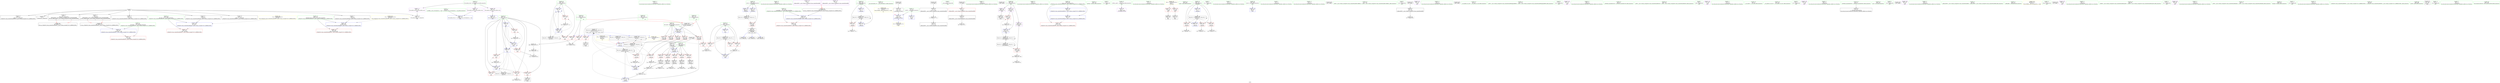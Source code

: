 digraph "SVFG" {
	label="SVFG";

	Node0x563b597e3360 [shape=record,color=grey,label="{NodeID: 0\nNullPtr}"];
	Node0x563b597e3360 -> Node0x563b598032c0[style=solid];
	Node0x563b597e3360 -> Node0x563b598033c0[style=solid];
	Node0x563b597e3360 -> Node0x563b59803490[style=solid];
	Node0x563b597e3360 -> Node0x563b59803560[style=solid];
	Node0x563b597e3360 -> Node0x563b59803630[style=solid];
	Node0x563b597e3360 -> Node0x563b59803700[style=solid];
	Node0x563b597e3360 -> Node0x563b598037d0[style=solid];
	Node0x563b597e3360 -> Node0x563b598038a0[style=solid];
	Node0x563b597e3360 -> Node0x563b59808be0[style=solid];
	Node0x563b5980fe20 [shape=record,color=grey,label="{NodeID: 263\n280 = cmp(278, 279, )\n}"];
	Node0x563b59809c50 [shape=record,color=blue,label="{NodeID: 180\n252\<--73\nt\<--\nmain\n}"];
	Node0x563b59809c50 -> Node0x563b5981b7c0[style=dashed];
	Node0x563b598015f0 [shape=record,color=black,label="{NodeID: 97\n311\<--310\nidxprom\<--\nmain\n}"];
	Node0x563b597feff0 [shape=record,color=green,label="{NodeID: 14\n32\<--1\n\<--dummyObj\nCan only get source location for instruction, argument, global var or function.}"];
	Node0x563b59833d40 [shape=record,color=black,label="{NodeID: 360\n275 = PHI(158, )\n}"];
	Node0x563b59819e90 [shape=record,color=black,label="{NodeID: 277\nMR_24V_9 = PHI(MR_24V_7, MR_24V_3, )\npts\{251 255 261 \}\n|{<s0>16|<s1>18|<s2>18|<s3>18|<s4>20|<s5>20}}"];
	Node0x563b59819e90:s0 -> Node0x563b59825de0[style=dashed,color=blue];
	Node0x563b59819e90:s1 -> Node0x563b59807e50[style=dashed,color=blue];
	Node0x563b59819e90:s2 -> Node0x563b59807f20[style=dashed,color=blue];
	Node0x563b59819e90:s3 -> Node0x563b5981bcc0[style=dashed,color=blue];
	Node0x563b59819e90:s4 -> Node0x563b59808670[style=dashed,color=blue];
	Node0x563b59819e90:s5 -> Node0x563b59820250[style=dashed,color=blue];
	Node0x563b59801160 [shape=record,color=purple,label="{NodeID: 111\n387\<--31\nllvm.global_ctors_2\<--llvm.global_ctors\nGlob }"];
	Node0x563b59801160 -> Node0x563b59808be0[style=solid];
	Node0x563b597ffa00 [shape=record,color=green,label="{NodeID: 28\n299\<--1\n\<--dummyObj\nCan only get source location for instruction, argument, global var or function.}"];
	Node0x563b59806ee0 [shape=record,color=red,label="{NodeID: 125\n212\<--162\n\<--first.addr\n_Z4ReadRi\n}"];
	Node0x563b59806ee0 -> Node0x563b59807970[style=solid];
	Node0x563b598007d0 [shape=record,color=green,label="{NodeID: 42\n103\<--104\n__rhs.addr\<--__rhs.addr_field_insensitive\n_ZStplIcSt11char_traitsIcESaIcEENSt7__cxx1112basic_stringIT_T0_T1_EERKS8_PKS5_\n}"];
	Node0x563b598007d0 -> Node0x563b59806a00[style=solid];
	Node0x563b598007d0 -> Node0x563b59808db0[style=solid];
	Node0x563b59822940 [shape=record,color=yellow,style=double,label="{NodeID: 305\n10V_1 = ENCHI(MR_10V_0)\npts\{110 \}\nFun[_ZStplIcSt11char_traitsIcESaIcEENSt7__cxx1112basic_stringIT_T0_T1_EERKS8_PKS5_]}"];
	Node0x563b59822940 -> Node0x563b598090f0[style=dashed];
	Node0x563b59807a40 [shape=record,color=red,label="{NodeID: 139\n235\<--234\n\<--\n_Z4ReadRi\n}"];
	Node0x563b59807a40 -> Node0x563b5980f6a0[style=solid];
	Node0x563b59802470 [shape=record,color=green,label="{NodeID: 56\n168\<--169\nn\<--n_field_insensitive\n_Z4ReadRi\n}"];
	Node0x563b59802470 -> Node0x563b598078a0[style=solid];
	Node0x563b59802470 -> Node0x563b59809430[style=solid];
	Node0x563b59802470 -> Node0x563b59809770[style=solid];
	Node0x563b598085a0 [shape=record,color=red,label="{NodeID: 153\n317\<--258\n\<--j\nmain\n}"];
	Node0x563b598085a0 -> Node0x563b5980ef20[style=solid];
	Node0x563b598030c0 [shape=record,color=green,label="{NodeID: 70\n374\<--375\n__gxx_personality_v0\<--__gxx_personality_v0_field_insensitive\n}"];
	Node0x563b5980eaa0 [shape=record,color=grey,label="{NodeID: 250\n300 = Binary(298, 73, )\n}"];
	Node0x563b5980eaa0 -> Node0x563b5980fb20[style=solid];
	Node0x563b598091c0 [shape=record,color=blue,label="{NodeID: 167\n12\<--151\n_ZL2PI\<--conv\n__cxx_global_var_init.2\n|{<s0>24}}"];
	Node0x563b598091c0:s0 -> Node0x563b59826200[style=dashed,color=blue];
	Node0x563b59803ce0 [shape=record,color=black,label="{NodeID: 84\n74\<--72\nconv3\<--sub\n_Z6pluralNSt7__cxx1112basic_stringIcSt11char_traitsIcESaIcEEE\n}"];
	Node0x563b597f1c40 [shape=record,color=green,label="{NodeID: 1\n7\<--1\n__dso_handle\<--dummyObj\nGlob }"];
	Node0x563b5980ffa0 [shape=record,color=grey,label="{NodeID: 264\n80 = cmp(79, 81, )\n}"];
	Node0x563b59809d20 [shape=record,color=blue,label="{NodeID: 181\n256\<--68\ni\<--\nmain\n}"];
	Node0x563b59809d20 -> Node0x563b59807ff0[style=dashed];
	Node0x563b59809d20 -> Node0x563b598080c0[style=dashed];
	Node0x563b59809d20 -> Node0x563b5980a060[style=dashed];
	Node0x563b59809d20 -> Node0x563b5980a130[style=dashed];
	Node0x563b598016c0 [shape=record,color=black,label="{NodeID: 98\n333\<--332\nidxprom19\<--\nmain\n}"];
	Node0x563b597ff080 [shape=record,color=green,label="{NodeID: 15\n68\<--1\n\<--dummyObj\nCan only get source location for instruction, argument, global var or function.}"];
	Node0x563b59833e10 [shape=record,color=black,label="{NodeID: 361\n284 = PHI()\n}"];
	Node0x563b59801260 [shape=record,color=purple,label="{NodeID: 112\n288\<--262\narraydecay\<--C\nmain\n}"];
	Node0x563b59801260 -> Node0x563b59801520[style=solid];
	Node0x563b597ffb00 [shape=record,color=green,label="{NodeID: 29\n330\<--1\n\<--dummyObj\nCan only get source location for instruction, argument, global var or function.}"];
	Node0x563b59806fb0 [shape=record,color=red,label="{NodeID: 126\n220\<--162\n\<--first.addr\n_Z4ReadRi\n}"];
	Node0x563b59806fb0 -> Node0x563b59809840[style=solid];
	Node0x563b598008a0 [shape=record,color=green,label="{NodeID: 43\n105\<--106\nnrvo\<--nrvo_field_insensitive\n_ZStplIcSt11char_traitsIcESaIcEENSt7__cxx1112basic_stringIT_T0_T1_EERKS8_PKS5_\n}"];
	Node0x563b598008a0 -> Node0x563b59806ad0[style=solid];
	Node0x563b598008a0 -> Node0x563b59808e80[style=solid];
	Node0x563b598008a0 -> Node0x563b59808f50[style=solid];
	Node0x563b59822a20 [shape=record,color=yellow,style=double,label="{NodeID: 306\n12V_1 = ENCHI(MR_12V_0)\npts\{14 \}\nFun[_GLOBAL__sub_I_sourspinach_1_1.cpp]|{<s0>24}}"];
	Node0x563b59822a20:s0 -> Node0x563b598091c0[style=dashed,color=red];
	Node0x563b59807b10 [shape=record,color=red,label="{NodeID: 140\n279\<--250\n\<--T\nmain\n}"];
	Node0x563b59807b10 -> Node0x563b5980fe20[style=solid];
	Node0x563b59802540 [shape=record,color=green,label="{NodeID: 57\n178\<--179\ngetchar\<--getchar_field_insensitive\n}"];
	Node0x563b59808670 [shape=record,color=red,label="{NodeID: 154\n310\<--260\n\<--v\nmain\n}"];
	Node0x563b59808670 -> Node0x563b598015f0[style=solid];
	Node0x563b598031c0 [shape=record,color=green,label="{NodeID: 71\n33\<--380\n_GLOBAL__sub_I_sourspinach_1_1.cpp\<--_GLOBAL__sub_I_sourspinach_1_1.cpp_field_insensitive\n}"];
	Node0x563b598031c0 -> Node0x563b59808ae0[style=solid];
	Node0x563b5980ec20 [shape=record,color=grey,label="{NodeID: 251\n298 = Binary(299, 297, )\n}"];
	Node0x563b5980ec20 -> Node0x563b5980eaa0[style=solid];
	Node0x563b59809290 [shape=record,color=blue,label="{NodeID: 168\n162\<--159\nfirst.addr\<--first\n_Z4ReadRi\n}"];
	Node0x563b59809290 -> Node0x563b59806e10[style=dashed];
	Node0x563b59809290 -> Node0x563b59806ee0[style=dashed];
	Node0x563b59809290 -> Node0x563b59806fb0[style=dashed];
	Node0x563b59809290 -> Node0x563b59807080[style=dashed];
	Node0x563b59809290 -> Node0x563b59807150[style=dashed];
	Node0x563b59803db0 [shape=record,color=black,label="{NodeID: 85\n79\<--78\nconv5\<--\n_Z6pluralNSt7__cxx1112basic_stringIcSt11char_traitsIcESaIcEEE\n}"];
	Node0x563b59803db0 -> Node0x563b5980ffa0[style=solid];
	Node0x563b597f13a0 [shape=record,color=green,label="{NodeID: 2\n8\<--1\n.str\<--dummyObj\nGlob }"];
	Node0x563b598056d0 [shape=record,color=grey,label="{NodeID: 265\n307 = cmp(305, 306, )\n}"];
	Node0x563b59809df0 [shape=record,color=blue,label="{NodeID: 182\n258\<--68\nj\<--\nmain\n}"];
	Node0x563b59809df0 -> Node0x563b598084d0[style=dashed];
	Node0x563b59809df0 -> Node0x563b598085a0[style=dashed];
	Node0x563b59809df0 -> Node0x563b59809df0[style=dashed];
	Node0x563b59809df0 -> Node0x563b59809f90[style=dashed];
	Node0x563b59809df0 -> Node0x563b5981c6c0[style=dashed];
	Node0x563b59801790 [shape=record,color=purple,label="{NodeID: 99\n42\<--4\n\<--_ZStL8__ioinit\n__cxx_global_var_init\n}"];
	Node0x563b597ff110 [shape=record,color=green,label="{NodeID: 16\n73\<--1\n\<--dummyObj\nCan only get source location for instruction, argument, global var or function.}"];
	Node0x563b59833ee0 [shape=record,color=black,label="{NodeID: 362\n287 = PHI(158, )\n}"];
	Node0x563b59801330 [shape=record,color=purple,label="{NodeID: 113\n312\<--262\narrayidx\<--C\nmain\n}"];
	Node0x563b59801330 -> Node0x563b59808740[style=solid];
	Node0x563b59801330 -> Node0x563b59809ec0[style=solid];
	Node0x563b597ffc00 [shape=record,color=green,label="{NodeID: 30\n4\<--6\n_ZStL8__ioinit\<--_ZStL8__ioinit_field_insensitive\nGlob }"];
	Node0x563b597ffc00 -> Node0x563b59801790[style=solid];
	Node0x563b59807080 [shape=record,color=red,label="{NodeID: 127\n234\<--162\n\<--first.addr\n_Z4ReadRi\n}"];
	Node0x563b59807080 -> Node0x563b59807a40[style=solid];
	Node0x563b59800970 [shape=record,color=green,label="{NodeID: 44\n107\<--108\nexn.slot\<--exn.slot_field_insensitive\n_ZStplIcSt11char_traitsIcESaIcEENSt7__cxx1112basic_stringIT_T0_T1_EERKS8_PKS5_\n}"];
	Node0x563b59800970 -> Node0x563b59806ba0[style=solid];
	Node0x563b59800970 -> Node0x563b59809020[style=solid];
	Node0x563b59822b30 [shape=record,color=yellow,style=double,label="{NodeID: 307\n26V_1 = ENCHI(MR_26V_0)\npts\{1 \}\nFun[main]}"];
	Node0x563b59822b30 -> Node0x563b598066c0[style=dashed];
	Node0x563b59822b30 -> Node0x563b59806790[style=dashed];
	Node0x563b59807be0 [shape=record,color=red,label="{NodeID: 141\n278\<--252\n\<--t\nmain\n}"];
	Node0x563b59807be0 -> Node0x563b5980fe20[style=solid];
	Node0x563b59802640 [shape=record,color=green,label="{NodeID: 58\n245\<--246\nmain\<--main_field_insensitive\n}"];
	Node0x563b59808740 [shape=record,color=red,label="{NodeID: 155\n313\<--312\n\<--arrayidx\nmain\n}"];
	Node0x563b59808740 -> Node0x563b5980eda0[style=solid];
	Node0x563b598032c0 [shape=record,color=black,label="{NodeID: 72\n2\<--3\ndummyVal\<--dummyVal\n}"];
	Node0x563b5980eda0 [shape=record,color=grey,label="{NodeID: 252\n314 = Binary(313, 73, )\n}"];
	Node0x563b5980eda0 -> Node0x563b59809ec0[style=solid];
	Node0x563b59809360 [shape=record,color=blue,label="{NodeID: 169\n166\<--172\nr\<--\n_Z4ReadRi\n}"];
	Node0x563b59809360 -> Node0x563b5981dac0[style=dashed];
	Node0x563b59803e80 [shape=record,color=black,label="{NodeID: 86\n151\<--147\nconv\<--call\n__cxx_global_var_init.2\n}"];
	Node0x563b59803e80 -> Node0x563b598091c0[style=solid];
	Node0x563b597f18e0 [shape=record,color=green,label="{NodeID: 3\n10\<--1\n.str.1\<--dummyObj\nGlob }"];
	Node0x563b59825de0 [shape=record,color=yellow,style=double,label="{NodeID: 349\n30V_2 = CSCHI(MR_30V_1)\npts\{251 \}\nCS[]}"];
	Node0x563b59825de0 -> Node0x563b59807b10[style=dashed];
	Node0x563b59805850 [shape=record,color=grey,label="{NodeID: 266\n184 = cmp(183, 68, )\n}"];
	Node0x563b59809ec0 [shape=record,color=blue,label="{NodeID: 183\n312\<--314\narrayidx\<--inc\nmain\n}"];
	Node0x563b59809ec0 -> Node0x563b59820750[style=dashed];
	Node0x563b59801860 [shape=record,color=purple,label="{NodeID: 100\n83\<--8\n\<--.str\n_Z6pluralNSt7__cxx1112basic_stringIcSt11char_traitsIcESaIcEEE\n|{<s0>6}}"];
	Node0x563b59801860:s0 -> Node0x563b59834890[style=solid,color=red];
	Node0x563b597ff1a0 [shape=record,color=green,label="{NodeID: 17\n81\<--1\n\<--dummyObj\nCan only get source location for instruction, argument, global var or function.}"];
	Node0x563b59833fb0 [shape=record,color=black,label="{NodeID: 363\n309 = PHI(158, )\n}"];
	Node0x563b59801400 [shape=record,color=purple,label="{NodeID: 114\n334\<--262\narrayidx20\<--C\nmain\n}"];
	Node0x563b59801400 -> Node0x563b59808810[style=solid];
	Node0x563b597ffd00 [shape=record,color=green,label="{NodeID: 31\n12\<--14\n_ZL2PI\<--_ZL2PI_field_insensitive\nGlob }"];
	Node0x563b597ffd00 -> Node0x563b598088e0[style=solid];
	Node0x563b597ffd00 -> Node0x563b598091c0[style=solid];
	Node0x563b59807150 [shape=record,color=red,label="{NodeID: 128\n237\<--162\n\<--first.addr\n_Z4ReadRi\n}"];
	Node0x563b59807150 -> Node0x563b598099e0[style=solid];
	Node0x563b59800a40 [shape=record,color=green,label="{NodeID: 45\n109\<--110\nehselector.slot\<--ehselector.slot_field_insensitive\n_ZStplIcSt11char_traitsIcESaIcEENSt7__cxx1112basic_stringIT_T0_T1_EERKS8_PKS5_\n}"];
	Node0x563b59800a40 -> Node0x563b59806c70[style=solid];
	Node0x563b59800a40 -> Node0x563b598090f0[style=solid];
	Node0x563b59807cb0 [shape=record,color=red,label="{NodeID: 142\n282\<--252\n\<--t\nmain\n}"];
	Node0x563b59802740 [shape=record,color=green,label="{NodeID: 59\n248\<--249\nretval\<--retval_field_insensitive\nmain\n}"];
	Node0x563b59802740 -> Node0x563b59809b80[style=solid];
	Node0x563b59808810 [shape=record,color=red,label="{NodeID: 156\n335\<--334\n\<--arrayidx20\nmain\n}"];
	Node0x563b59808810 -> Node0x563b5980f220[style=solid];
	Node0x563b598033c0 [shape=record,color=black,label="{NodeID: 73\n61\<--3\nagg.result\<--dummyVal\n_Z6pluralNSt7__cxx1112basic_stringIcSt11char_traitsIcESaIcEEE\n0th arg _Z6pluralNSt7__cxx1112basic_stringIcSt11char_traitsIcESaIcEEE |{<s0>6|<s1>7}}"];
	Node0x563b598033c0:s0 -> Node0x563b59834290[style=solid,color=red];
	Node0x563b598033c0:s1 -> Node0x563b59834290[style=solid,color=red];
	Node0x563b5980ef20 [shape=record,color=grey,label="{NodeID: 253\n318 = Binary(317, 73, )\n}"];
	Node0x563b5980ef20 -> Node0x563b59809f90[style=solid];
	Node0x563b59809430 [shape=record,color=blue,label="{NodeID: 170\n168\<--172\nn\<--\n_Z4ReadRi\n}"];
	Node0x563b59809430 -> Node0x563b5981dfc0[style=dashed];
	Node0x563b59803f50 [shape=record,color=black,label="{NodeID: 87\n180\<--177\nconv\<--call\n_Z4ReadRi\n}"];
	Node0x563b59803f50 -> Node0x563b598095d0[style=solid];
	Node0x563b597f1700 [shape=record,color=green,label="{NodeID: 4\n13\<--1\n\<--dummyObj\nCan only get source location for instruction, argument, global var or function.}"];
	Node0x563b598059d0 [shape=record,color=grey,label="{NodeID: 267\n337 = cmp(336, 68, )\n}"];
	Node0x563b59809f90 [shape=record,color=blue,label="{NodeID: 184\n258\<--318\nj\<--inc12\nmain\n}"];
	Node0x563b59809f90 -> Node0x563b598084d0[style=dashed];
	Node0x563b59809f90 -> Node0x563b598085a0[style=dashed];
	Node0x563b59809f90 -> Node0x563b59809df0[style=dashed];
	Node0x563b59809f90 -> Node0x563b59809f90[style=dashed];
	Node0x563b59809f90 -> Node0x563b5981c6c0[style=dashed];
	Node0x563b59801930 [shape=record,color=purple,label="{NodeID: 101\n88\<--10\n\<--.str.1\n_Z6pluralNSt7__cxx1112basic_stringIcSt11char_traitsIcESaIcEEE\n|{<s0>7}}"];
	Node0x563b59801930:s0 -> Node0x563b59834890[style=solid,color=red];
	Node0x563b597ff230 [shape=record,color=green,label="{NodeID: 18\n114\<--1\n\<--dummyObj\nCan only get source location for instruction, argument, global var or function.}"];
	Node0x563b598340f0 [shape=record,color=black,label="{NodeID: 364\n341 = PHI()\n}"];
	Node0x563b598066c0 [shape=record,color=red,label="{NodeID: 115\n265\<--19\n\<--stdin\nmain\n}"];
	Node0x563b598066c0 -> Node0x563b59804500[style=solid];
	Node0x563b597ffe00 [shape=record,color=green,label="{NodeID: 32\n31\<--35\nllvm.global_ctors\<--llvm.global_ctors_field_insensitive\nGlob }"];
	Node0x563b597ffe00 -> Node0x563b59800f90[style=solid];
	Node0x563b597ffe00 -> Node0x563b59801060[style=solid];
	Node0x563b597ffe00 -> Node0x563b59801160[style=solid];
	Node0x563b59807220 [shape=record,color=red,label="{NodeID: 129\n182\<--164\n\<--c\n_Z4ReadRi\n}"];
	Node0x563b59807220 -> Node0x563b59804020[style=solid];
	Node0x563b59800b10 [shape=record,color=green,label="{NodeID: 46\n117\<--118\n_ZNSt7__cxx1112basic_stringIcSt11char_traitsIcESaIcEEC1ERKS4_\<--_ZNSt7__cxx1112basic_stringIcSt11char_traitsIcESaIcEEC1ERKS4__field_insensitive\n}"];
	Node0x563b59822d20 [shape=record,color=yellow,style=double,label="{NodeID: 309\n30V_1 = ENCHI(MR_30V_0)\npts\{251 \}\nFun[main]|{<s0>16}}"];
	Node0x563b59822d20:s0 -> Node0x563b59809500[style=dashed,color=red];
	Node0x563b59807d80 [shape=record,color=red,label="{NodeID: 143\n351\<--252\n\<--t\nmain\n}"];
	Node0x563b59807d80 -> Node0x563b5980f520[style=solid];
	Node0x563b59802810 [shape=record,color=green,label="{NodeID: 60\n250\<--251\nT\<--T_field_insensitive\nmain\n|{|<s1>16}}"];
	Node0x563b59802810 -> Node0x563b59807b10[style=solid];
	Node0x563b59802810:s1 -> Node0x563b598349e0[style=solid,color=red];
	Node0x563b598088e0 [shape=record,color=blue,label="{NodeID: 157\n12\<--13\n_ZL2PI\<--\nGlob }"];
	Node0x563b59803490 [shape=record,color=black,label="{NodeID: 74\n62\<--3\ns\<--dummyVal\n_Z6pluralNSt7__cxx1112basic_stringIcSt11char_traitsIcESaIcEEE\n1st arg _Z6pluralNSt7__cxx1112basic_stringIcSt11char_traitsIcESaIcEEE |{<s0>6|<s1>7}}"];
	Node0x563b59803490:s0 -> Node0x563b59834740[style=solid,color=red];
	Node0x563b59803490:s1 -> Node0x563b59834740[style=solid,color=red];
	Node0x563b5980f0a0 [shape=record,color=grey,label="{NodeID: 254\n323 = Binary(322, 73, )\n}"];
	Node0x563b5980f0a0 -> Node0x563b5980a060[style=solid];
	Node0x563b59809500 [shape=record,color=blue,label="{NodeID: 171\n174\<--68\n\<--\n_Z4ReadRi\n}"];
	Node0x563b59809500 -> Node0x563b59807970[style=dashed];
	Node0x563b59809500 -> Node0x563b59807a40[style=dashed];
	Node0x563b59809500 -> Node0x563b59809840[style=dashed];
	Node0x563b59809500 -> Node0x563b598099e0[style=dashed];
	Node0x563b59809500 -> Node0x563b59819e90[style=dashed];
	Node0x563b59809500 -> Node0x563b59821650[style=dashed];
	Node0x563b59804020 [shape=record,color=black,label="{NodeID: 88\n183\<--182\nconv1\<--\n_Z4ReadRi\n}"];
	Node0x563b59804020 -> Node0x563b59805850[style=solid];
	Node0x563b597f1790 [shape=record,color=green,label="{NodeID: 5\n15\<--1\n.str.3\<--dummyObj\nGlob }"];
	Node0x563b59805b50 [shape=record,color=grey,label="{NodeID: 268\n67 = cmp(66, 68, )\n}"];
	Node0x563b5980a060 [shape=record,color=blue,label="{NodeID: 185\n256\<--323\ni\<--inc14\nmain\n}"];
	Node0x563b5980a060 -> Node0x563b59807ff0[style=dashed];
	Node0x563b5980a060 -> Node0x563b598080c0[style=dashed];
	Node0x563b5980a060 -> Node0x563b5980a060[style=dashed];
	Node0x563b5980a060 -> Node0x563b5980a130[style=dashed];
	Node0x563b59801a00 [shape=record,color=purple,label="{NodeID: 102\n266\<--15\n\<--.str.3\nmain\n}"];
	Node0x563b597ff2c0 [shape=record,color=green,label="{NodeID: 19\n124\<--1\n\<--dummyObj\nCan only get source location for instruction, argument, global var or function.}"];
	Node0x563b598341c0 [shape=record,color=black,label="{NodeID: 365\n349 = PHI()\n}"];
	Node0x563b5981b7c0 [shape=record,color=black,label="{NodeID: 282\nMR_32V_3 = PHI(MR_32V_4, MR_32V_2, )\npts\{253 \}\n}"];
	Node0x563b5981b7c0 -> Node0x563b59807be0[style=dashed];
	Node0x563b5981b7c0 -> Node0x563b59807cb0[style=dashed];
	Node0x563b5981b7c0 -> Node0x563b59807d80[style=dashed];
	Node0x563b5981b7c0 -> Node0x563b5980a2d0[style=dashed];
	Node0x563b59806790 [shape=record,color=red,label="{NodeID: 116\n271\<--24\n\<--stdout\nmain\n}"];
	Node0x563b59806790 -> Node0x563b598045d0[style=solid];
	Node0x563b597fff00 [shape=record,color=green,label="{NodeID: 33\n36\<--37\n__cxx_global_var_init\<--__cxx_global_var_init_field_insensitive\n}"];
	Node0x563b59820250 [shape=record,color=black,label="{NodeID: 296\nMR_40V_4 = PHI(MR_40V_5, MR_40V_3, )\npts\{261 \}\n|{|<s2>20}}"];
	Node0x563b59820250 -> Node0x563b5981cbc0[style=dashed];
	Node0x563b59820250 -> Node0x563b59820250[style=dashed];
	Node0x563b59820250:s2 -> Node0x563b59809500[style=dashed,color=red];
	Node0x563b598072f0 [shape=record,color=red,label="{NodeID: 130\n191\<--164\n\<--c\n_Z4ReadRi\n}"];
	Node0x563b598072f0 -> Node0x563b598040f0[style=solid];
	Node0x563b59800c10 [shape=record,color=green,label="{NodeID: 47\n121\<--122\n_ZNSt7__cxx1112basic_stringIcSt11char_traitsIcESaIcEE6appendEPKc\<--_ZNSt7__cxx1112basic_stringIcSt11char_traitsIcESaIcEE6appendEPKc_field_insensitive\n}"];
	Node0x563b59807e50 [shape=record,color=red,label="{NodeID: 144\n297\<--254\n\<--N\nmain\n}"];
	Node0x563b59807e50 -> Node0x563b5980ec20[style=solid];
	Node0x563b598028e0 [shape=record,color=green,label="{NodeID: 61\n252\<--253\nt\<--t_field_insensitive\nmain\n}"];
	Node0x563b598028e0 -> Node0x563b59807be0[style=solid];
	Node0x563b598028e0 -> Node0x563b59807cb0[style=solid];
	Node0x563b598028e0 -> Node0x563b59807d80[style=solid];
	Node0x563b598028e0 -> Node0x563b59809c50[style=solid];
	Node0x563b598028e0 -> Node0x563b5980a2d0[style=solid];
	Node0x563b598089e0 [shape=record,color=blue,label="{NodeID: 158\n385\<--32\nllvm.global_ctors_0\<--\nGlob }"];
	Node0x563b59803560 [shape=record,color=black,label="{NodeID: 75\n127\<--3\n\<--dummyVal\n_ZStplIcSt11char_traitsIcESaIcEENSt7__cxx1112basic_stringIT_T0_T1_EERKS8_PKS5_\n}"];
	Node0x563b5980f220 [shape=record,color=grey,label="{NodeID: 255\n336 = Binary(335, 299, )\n}"];
	Node0x563b5980f220 -> Node0x563b598059d0[style=solid];
	Node0x563b598095d0 [shape=record,color=blue,label="{NodeID: 172\n164\<--180\nc\<--conv\n_Z4ReadRi\n}"];
	Node0x563b598095d0 -> Node0x563b59807220[style=dashed];
	Node0x563b598095d0 -> Node0x563b598072f0[style=dashed];
	Node0x563b598095d0 -> Node0x563b598073c0[style=dashed];
	Node0x563b598095d0 -> Node0x563b59807490[style=dashed];
	Node0x563b598095d0 -> Node0x563b59807560[style=dashed];
	Node0x563b598095d0 -> Node0x563b598095d0[style=dashed];
	Node0x563b598040f0 [shape=record,color=black,label="{NodeID: 89\n192\<--191\nconv2\<--\n_Z4ReadRi\n}"];
	Node0x563b598040f0 -> Node0x563b59806150[style=solid];
	Node0x563b597f1ac0 [shape=record,color=green,label="{NodeID: 6\n17\<--1\n.str.4\<--dummyObj\nGlob }"];
	Node0x563b59826200 [shape=record,color=yellow,style=double,label="{NodeID: 352\n12V_2 = CSCHI(MR_12V_1)\npts\{14 \}\nCS[]}"];
	Node0x563b59805cd0 [shape=record,color=grey,label="{NodeID: 269\n187 = cmp(186, 172, )\n}"];
	Node0x563b5980a130 [shape=record,color=blue,label="{NodeID: 186\n256\<--73\ni\<--\nmain\n}"];
	Node0x563b5980a130 -> Node0x563b59808190[style=dashed];
	Node0x563b5980a130 -> Node0x563b59808260[style=dashed];
	Node0x563b5980a130 -> Node0x563b59808330[style=dashed];
	Node0x563b5980a130 -> Node0x563b59808400[style=dashed];
	Node0x563b5980a130 -> Node0x563b5980a200[style=dashed];
	Node0x563b5980a130 -> Node0x563b5981c1c0[style=dashed];
	Node0x563b59801ad0 [shape=record,color=purple,label="{NodeID: 103\n267\<--17\n\<--.str.4\nmain\n}"];
	Node0x563b597ff350 [shape=record,color=green,label="{NodeID: 20\n148\<--1\n\<--dummyObj\nCan only get source location for instruction, argument, global var or function.}"];
	Node0x563b59834290 [shape=record,color=black,label="{NodeID: 366\n98 = PHI(61, 61, )\n0th arg _ZStplIcSt11char_traitsIcESaIcEENSt7__cxx1112basic_stringIT_T0_T1_EERKS8_PKS5_ }"];
	Node0x563b5981bcc0 [shape=record,color=black,label="{NodeID: 283\nMR_34V_2 = PHI(MR_34V_3, MR_34V_1, )\npts\{255 \}\n|{<s0>18}}"];
	Node0x563b5981bcc0:s0 -> Node0x563b59809500[style=dashed,color=red];
	Node0x563b59806860 [shape=record,color=red,label="{NodeID: 117\n78\<--75\n\<--call4\n_Z6pluralNSt7__cxx1112basic_stringIcSt11char_traitsIcESaIcEEE\n}"];
	Node0x563b59806860 -> Node0x563b59803db0[style=solid];
	Node0x563b59800000 [shape=record,color=green,label="{NodeID: 34\n40\<--41\n_ZNSt8ios_base4InitC1Ev\<--_ZNSt8ios_base4InitC1Ev_field_insensitive\n}"];
	Node0x563b59820750 [shape=record,color=black,label="{NodeID: 297\nMR_42V_4 = PHI(MR_42V_5, MR_42V_3, )\npts\{2630000 \}\n}"];
	Node0x563b59820750 -> Node0x563b59808740[style=dashed];
	Node0x563b59820750 -> Node0x563b59808810[style=dashed];
	Node0x563b59820750 -> Node0x563b59809ec0[style=dashed];
	Node0x563b59820750 -> Node0x563b5981d0c0[style=dashed];
	Node0x563b59820750 -> Node0x563b59820750[style=dashed];
	Node0x563b598073c0 [shape=record,color=red,label="{NodeID: 131\n202\<--164\n\<--c\n_Z4ReadRi\n}"];
	Node0x563b598073c0 -> Node0x563b598041c0[style=solid];
	Node0x563b59801d30 [shape=record,color=green,label="{NodeID: 48\n133\<--134\n_ZNSt7__cxx1112basic_stringIcSt11char_traitsIcESaIcEED1Ev\<--_ZNSt7__cxx1112basic_stringIcSt11char_traitsIcESaIcEED1Ev_field_insensitive\n}"];
	Node0x563b59807f20 [shape=record,color=red,label="{NodeID: 145\n306\<--254\n\<--N\nmain\n}"];
	Node0x563b59807f20 -> Node0x563b598056d0[style=solid];
	Node0x563b598029b0 [shape=record,color=green,label="{NodeID: 62\n254\<--255\nN\<--N_field_insensitive\nmain\n|{|<s2>18}}"];
	Node0x563b598029b0 -> Node0x563b59807e50[style=solid];
	Node0x563b598029b0 -> Node0x563b59807f20[style=solid];
	Node0x563b598029b0:s2 -> Node0x563b598349e0[style=solid,color=red];
	Node0x563b59808ae0 [shape=record,color=blue,label="{NodeID: 159\n386\<--33\nllvm.global_ctors_1\<--_GLOBAL__sub_I_sourspinach_1_1.cpp\nGlob }"];
	Node0x563b59803630 [shape=record,color=black,label="{NodeID: 76\n128\<--3\n\<--dummyVal\n_ZStplIcSt11char_traitsIcESaIcEENSt7__cxx1112basic_stringIT_T0_T1_EERKS8_PKS5_\n}"];
	Node0x563b59803630 -> Node0x563b59809020[style=solid];
	Node0x563b5980f3a0 [shape=record,color=grey,label="{NodeID: 256\n72 = Binary(71, 73, )\n}"];
	Node0x563b5980f3a0 -> Node0x563b59803ce0[style=solid];
	Node0x563b598096a0 [shape=record,color=blue,label="{NodeID: 173\n160\<--114\nretval\<--\n_Z4ReadRi\n}"];
	Node0x563b598096a0 -> Node0x563b59819990[style=dashed];
	Node0x563b598041c0 [shape=record,color=black,label="{NodeID: 90\n203\<--202\nconv7\<--\n_Z4ReadRi\n}"];
	Node0x563b598041c0 -> Node0x563b598062d0[style=solid];
	Node0x563b597f1b50 [shape=record,color=green,label="{NodeID: 7\n19\<--1\nstdin\<--dummyObj\nGlob }"];
	Node0x563b59832930 [shape=record,color=black,label="{NodeID: 353\n75 = PHI()\n}"];
	Node0x563b59832930 -> Node0x563b59806860[style=solid];
	Node0x563b59805e50 [shape=record,color=grey,label="{NodeID: 270\n329 = cmp(328, 330, )\n}"];
	Node0x563b5980a200 [shape=record,color=blue,label="{NodeID: 187\n256\<--345\ni\<--inc23\nmain\n}"];
	Node0x563b5980a200 -> Node0x563b59808190[style=dashed];
	Node0x563b5980a200 -> Node0x563b59808260[style=dashed];
	Node0x563b5980a200 -> Node0x563b59808330[style=dashed];
	Node0x563b5980a200 -> Node0x563b59808400[style=dashed];
	Node0x563b5980a200 -> Node0x563b5980a200[style=dashed];
	Node0x563b5980a200 -> Node0x563b5981c1c0[style=dashed];
	Node0x563b59801ba0 [shape=record,color=purple,label="{NodeID: 104\n272\<--20\n\<--.str.5\nmain\n}"];
	Node0x563b597ff3e0 [shape=record,color=green,label="{NodeID: 21\n172\<--1\n\<--dummyObj\nCan only get source location for instruction, argument, global var or function.}"];
	Node0x563b59834740 [shape=record,color=black,label="{NodeID: 367\n99 = PHI(62, 62, )\n1st arg _ZStplIcSt11char_traitsIcESaIcEENSt7__cxx1112basic_stringIT_T0_T1_EERKS8_PKS5_ }"];
	Node0x563b59834740 -> Node0x563b59808ce0[style=solid];
	Node0x563b5981c1c0 [shape=record,color=black,label="{NodeID: 284\nMR_36V_2 = PHI(MR_36V_7, MR_36V_1, )\npts\{257 \}\n}"];
	Node0x563b5981c1c0 -> Node0x563b59809d20[style=dashed];
	Node0x563b59806930 [shape=record,color=red,label="{NodeID: 118\n115\<--101\n\<--__lhs.addr\n_ZStplIcSt11char_traitsIcESaIcEENSt7__cxx1112basic_stringIT_T0_T1_EERKS8_PKS5_\n}"];
	Node0x563b59800100 [shape=record,color=green,label="{NodeID: 35\n46\<--47\n__cxa_atexit\<--__cxa_atexit_field_insensitive\n}"];
	Node0x563b59807490 [shape=record,color=red,label="{NodeID: 132\n207\<--164\n\<--c\n_Z4ReadRi\n}"];
	Node0x563b59807490 -> Node0x563b59804290[style=solid];
	Node0x563b59801e30 [shape=record,color=green,label="{NodeID: 49\n144\<--145\n__cxx_global_var_init.2\<--__cxx_global_var_init.2_field_insensitive\n}"];
	Node0x563b59807ff0 [shape=record,color=red,label="{NodeID: 146\n296\<--256\n\<--i\nmain\n}"];
	Node0x563b59807ff0 -> Node0x563b5980fb20[style=solid];
	Node0x563b59802a80 [shape=record,color=green,label="{NodeID: 63\n256\<--257\ni\<--i_field_insensitive\nmain\n}"];
	Node0x563b59802a80 -> Node0x563b59807ff0[style=solid];
	Node0x563b59802a80 -> Node0x563b598080c0[style=solid];
	Node0x563b59802a80 -> Node0x563b59808190[style=solid];
	Node0x563b59802a80 -> Node0x563b59808260[style=solid];
	Node0x563b59802a80 -> Node0x563b59808330[style=solid];
	Node0x563b59802a80 -> Node0x563b59808400[style=solid];
	Node0x563b59802a80 -> Node0x563b59809d20[style=solid];
	Node0x563b59802a80 -> Node0x563b5980a060[style=solid];
	Node0x563b59802a80 -> Node0x563b5980a130[style=solid];
	Node0x563b59802a80 -> Node0x563b5980a200[style=solid];
	Node0x563b59808be0 [shape=record,color=blue, style = dotted,label="{NodeID: 160\n387\<--3\nllvm.global_ctors_2\<--dummyVal\nGlob }"];
	Node0x563b59803700 [shape=record,color=black,label="{NodeID: 77\n130\<--3\n\<--dummyVal\n_ZStplIcSt11char_traitsIcESaIcEENSt7__cxx1112basic_stringIT_T0_T1_EERKS8_PKS5_\n}"];
	Node0x563b59803700 -> Node0x563b598090f0[style=solid];
	Node0x563b5980f520 [shape=record,color=grey,label="{NodeID: 257\n352 = Binary(351, 73, )\n}"];
	Node0x563b5980f520 -> Node0x563b5980a2d0[style=solid];
	Node0x563b59809770 [shape=record,color=blue,label="{NodeID: 174\n168\<--200\nn\<--\n_Z4ReadRi\n}"];
	Node0x563b59809770 -> Node0x563b5981dfc0[style=dashed];
	Node0x563b59804290 [shape=record,color=black,label="{NodeID: 91\n208\<--207\nconv10\<--\n_Z4ReadRi\n}"];
	Node0x563b59804290 -> Node0x563b5980fca0[style=solid];
	Node0x563b597f14c0 [shape=record,color=green,label="{NodeID: 8\n20\<--1\n.str.5\<--dummyObj\nGlob }"];
	Node0x563b59832140 [shape=record,color=black,label="{NodeID: 354\n177 = PHI()\n}"];
	Node0x563b59832140 -> Node0x563b59803f50[style=solid];
	Node0x563b59805fd0 [shape=record,color=grey,label="{NodeID: 271\n197 = cmp(196, 172, )\n}"];
	Node0x563b5980a2d0 [shape=record,color=blue,label="{NodeID: 188\n252\<--352\nt\<--inc27\nmain\n}"];
	Node0x563b5980a2d0 -> Node0x563b5981b7c0[style=dashed];
	Node0x563b59801c70 [shape=record,color=purple,label="{NodeID: 105\n273\<--22\n\<--.str.6\nmain\n}"];
	Node0x563b597ff470 [shape=record,color=green,label="{NodeID: 22\n194\<--1\n\<--dummyObj\nCan only get source location for instruction, argument, global var or function.}"];
	Node0x563b59834890 [shape=record,color=black,label="{NodeID: 368\n100 = PHI(83, 88, )\n2nd arg _ZStplIcSt11char_traitsIcESaIcEENSt7__cxx1112basic_stringIT_T0_T1_EERKS8_PKS5_ }"];
	Node0x563b59834890 -> Node0x563b59808db0[style=solid];
	Node0x563b5981c6c0 [shape=record,color=black,label="{NodeID: 285\nMR_38V_2 = PHI(MR_38V_3, MR_38V_1, )\npts\{259 \}\n}"];
	Node0x563b5981c6c0 -> Node0x563b59809df0[style=dashed];
	Node0x563b5981c6c0 -> Node0x563b5981c6c0[style=dashed];
	Node0x563b59806a00 [shape=record,color=red,label="{NodeID: 119\n119\<--103\n\<--__rhs.addr\n_ZStplIcSt11char_traitsIcESaIcEENSt7__cxx1112basic_stringIT_T0_T1_EERKS8_PKS5_\n}"];
	Node0x563b59800200 [shape=record,color=green,label="{NodeID: 36\n45\<--51\n_ZNSt8ios_base4InitD1Ev\<--_ZNSt8ios_base4InitD1Ev_field_insensitive\n}"];
	Node0x563b59800200 -> Node0x563b59803970[style=solid];
	Node0x563b59807560 [shape=record,color=red,label="{NodeID: 133\n216\<--164\n\<--c\n_Z4ReadRi\n}"];
	Node0x563b59807560 -> Node0x563b59804360[style=solid];
	Node0x563b59801f30 [shape=record,color=green,label="{NodeID: 50\n149\<--150\nacos\<--acos_field_insensitive\n}"];
	Node0x563b598080c0 [shape=record,color=red,label="{NodeID: 147\n322\<--256\n\<--i\nmain\n}"];
	Node0x563b598080c0 -> Node0x563b5980f0a0[style=solid];
	Node0x563b59802b50 [shape=record,color=green,label="{NodeID: 64\n258\<--259\nj\<--j_field_insensitive\nmain\n}"];
	Node0x563b59802b50 -> Node0x563b598084d0[style=solid];
	Node0x563b59802b50 -> Node0x563b598085a0[style=solid];
	Node0x563b59802b50 -> Node0x563b59809df0[style=solid];
	Node0x563b59802b50 -> Node0x563b59809f90[style=solid];
	Node0x563b59808ce0 [shape=record,color=blue,label="{NodeID: 161\n101\<--99\n__lhs.addr\<--__lhs\n_ZStplIcSt11char_traitsIcESaIcEENSt7__cxx1112basic_stringIT_T0_T1_EERKS8_PKS5_\n}"];
	Node0x563b59808ce0 -> Node0x563b59806930[style=dashed];
	Node0x563b598037d0 [shape=record,color=black,label="{NodeID: 78\n141\<--3\nlpad.val\<--dummyVal\n_ZStplIcSt11char_traitsIcESaIcEENSt7__cxx1112basic_stringIT_T0_T1_EERKS8_PKS5_\n}"];
	Node0x563b5980f6a0 [shape=record,color=grey,label="{NodeID: 258\n236 = Binary(68, 235, )\n}"];
	Node0x563b5980f6a0 -> Node0x563b598099e0[style=solid];
	Node0x563b59809840 [shape=record,color=blue,label="{NodeID: 175\n220\<--219\n\<--sub\n_Z4ReadRi\n}"];
	Node0x563b59809840 -> Node0x563b59821650[style=dashed];
	Node0x563b59804360 [shape=record,color=black,label="{NodeID: 92\n217\<--216\nconv13\<--\n_Z4ReadRi\n}"];
	Node0x563b59804360 -> Node0x563b5980e7a0[style=solid];
	Node0x563b597f1550 [shape=record,color=green,label="{NodeID: 9\n22\<--1\n.str.6\<--dummyObj\nGlob }"];
	Node0x563b59833600 [shape=record,color=black,label="{NodeID: 355\n120 = PHI()\n}"];
	Node0x563b59806150 [shape=record,color=grey,label="{NodeID: 272\n193 = cmp(192, 194, )\n}"];
	Node0x563b59800d20 [shape=record,color=purple,label="{NodeID: 106\n283\<--25\n\<--.str.7\nmain\n}"];
	Node0x563b597ff500 [shape=record,color=green,label="{NodeID: 23\n200\<--1\n\<--dummyObj\nCan only get source location for instruction, argument, global var or function.}"];
	Node0x563b598349e0 [shape=record,color=black,label="{NodeID: 369\n159 = PHI(250, 254, 260, )\n0th arg _Z4ReadRi }"];
	Node0x563b598349e0 -> Node0x563b59809290[style=solid];
	Node0x563b5981cbc0 [shape=record,color=black,label="{NodeID: 286\nMR_40V_2 = PHI(MR_40V_3, MR_40V_1, )\npts\{261 \}\n}"];
	Node0x563b5981cbc0 -> Node0x563b5981cbc0[style=dashed];
	Node0x563b5981cbc0 -> Node0x563b59820250[style=dashed];
	Node0x563b59806ad0 [shape=record,color=red,label="{NodeID: 120\n125\<--105\nnrvo.val\<--nrvo\n_ZStplIcSt11char_traitsIcESaIcEENSt7__cxx1112basic_stringIT_T0_T1_EERKS8_PKS5_\n}"];
	Node0x563b59800300 [shape=record,color=green,label="{NodeID: 37\n58\<--59\n_Z6pluralNSt7__cxx1112basic_stringIcSt11char_traitsIcESaIcEEE\<--_Z6pluralNSt7__cxx1112basic_stringIcSt11char_traitsIcESaIcEEE_field_insensitive\n}"];
	Node0x563b59821650 [shape=record,color=black,label="{NodeID: 300\nMR_24V_8 = PHI(MR_24V_5, MR_24V_3, )\npts\{251 255 261 \}\n}"];
	Node0x563b59821650 -> Node0x563b59807970[style=dashed];
	Node0x563b59821650 -> Node0x563b59807a40[style=dashed];
	Node0x563b59821650 -> Node0x563b59809840[style=dashed];
	Node0x563b59821650 -> Node0x563b598099e0[style=dashed];
	Node0x563b59821650 -> Node0x563b59819e90[style=dashed];
	Node0x563b59821650 -> Node0x563b59821650[style=dashed];
	Node0x563b59807630 [shape=record,color=red,label="{NodeID: 134\n186\<--166\n\<--r\n_Z4ReadRi\n}"];
	Node0x563b59807630 -> Node0x563b59805cd0[style=solid];
	Node0x563b59802030 [shape=record,color=green,label="{NodeID: 51\n156\<--157\n_Z4ReadRi\<--_Z4ReadRi_field_insensitive\n}"];
	Node0x563b59808190 [shape=record,color=red,label="{NodeID: 148\n328\<--256\n\<--i\nmain\n}"];
	Node0x563b59808190 -> Node0x563b59805e50[style=solid];
	Node0x563b59802c20 [shape=record,color=green,label="{NodeID: 65\n260\<--261\nv\<--v_field_insensitive\nmain\n|{|<s1>20}}"];
	Node0x563b59802c20 -> Node0x563b59808670[style=solid];
	Node0x563b59802c20:s1 -> Node0x563b598349e0[style=solid,color=red];
	Node0x563b59824890 [shape=record,color=yellow,style=double,label="{NodeID: 328\nRETMU(12V_2)\npts\{14 \}\nFun[_GLOBAL__sub_I_sourspinach_1_1.cpp]}"];
	Node0x563b59808db0 [shape=record,color=blue,label="{NodeID: 162\n103\<--100\n__rhs.addr\<--__rhs\n_ZStplIcSt11char_traitsIcESaIcEENSt7__cxx1112basic_stringIT_T0_T1_EERKS8_PKS5_\n}"];
	Node0x563b59808db0 -> Node0x563b59806a00[style=dashed];
	Node0x563b598038a0 [shape=record,color=black,label="{NodeID: 79\n142\<--3\nlpad.val1\<--dummyVal\n_ZStplIcSt11char_traitsIcESaIcEENSt7__cxx1112basic_stringIT_T0_T1_EERKS8_PKS5_\n}"];
	Node0x563b5980f820 [shape=record,color=grey,label="{NodeID: 259\n345 = Binary(344, 73, )\n}"];
	Node0x563b5980f820 -> Node0x563b5980a200[style=solid];
	Node0x563b59809910 [shape=record,color=blue,label="{NodeID: 176\n166\<--200\nr\<--\n_Z4ReadRi\n}"];
	Node0x563b59809910 -> Node0x563b5981dac0[style=dashed];
	Node0x563b59804430 [shape=record,color=black,label="{NodeID: 93\n158\<--242\n_Z4ReadRi_ret\<--\n_Z4ReadRi\n|{<s0>16|<s1>18|<s2>20}}"];
	Node0x563b59804430:s0 -> Node0x563b59833d40[style=solid,color=blue];
	Node0x563b59804430:s1 -> Node0x563b59833ee0[style=solid,color=blue];
	Node0x563b59804430:s2 -> Node0x563b59833fb0[style=solid,color=blue];
	Node0x563b597fe5f0 [shape=record,color=green,label="{NodeID: 10\n24\<--1\nstdout\<--dummyObj\nGlob }"];
	Node0x563b598336d0 [shape=record,color=black,label="{NodeID: 356\n43 = PHI()\n}"];
	Node0x563b598062d0 [shape=record,color=grey,label="{NodeID: 273\n204 = cmp(203, 205, )\n}"];
	Node0x563b59800df0 [shape=record,color=purple,label="{NodeID: 107\n340\<--27\n\<--.str.8\nmain\n}"];
	Node0x563b597ff600 [shape=record,color=green,label="{NodeID: 24\n205\<--1\n\<--dummyObj\nCan only get source location for instruction, argument, global var or function.}"];
	Node0x563b5981d0c0 [shape=record,color=black,label="{NodeID: 287\nMR_42V_2 = PHI(MR_42V_3, MR_42V_1, )\npts\{2630000 \}\n}"];
	Node0x563b5981d0c0 -> Node0x563b59808810[style=dashed];
	Node0x563b5981d0c0 -> Node0x563b5981d0c0[style=dashed];
	Node0x563b5981d0c0 -> Node0x563b59820750[style=dashed];
	Node0x563b59806ba0 [shape=record,color=red,label="{NodeID: 121\n139\<--107\nexn\<--exn.slot\n_ZStplIcSt11char_traitsIcESaIcEENSt7__cxx1112basic_stringIT_T0_T1_EERKS8_PKS5_\n}"];
	Node0x563b59800400 [shape=record,color=green,label="{NodeID: 38\n64\<--65\n_ZNKSt7__cxx1112basic_stringIcSt11char_traitsIcESaIcEE4sizeEv\<--_ZNKSt7__cxx1112basic_stringIcSt11char_traitsIcESaIcEE4sizeEv_field_insensitive\n}"];
	Node0x563b59807700 [shape=record,color=red,label="{NodeID: 135\n196\<--166\n\<--r\n_Z4ReadRi\n}"];
	Node0x563b59807700 -> Node0x563b59805fd0[style=solid];
	Node0x563b59802130 [shape=record,color=green,label="{NodeID: 52\n160\<--161\nretval\<--retval_field_insensitive\n_Z4ReadRi\n}"];
	Node0x563b59802130 -> Node0x563b59806d40[style=solid];
	Node0x563b59802130 -> Node0x563b598096a0[style=solid];
	Node0x563b59802130 -> Node0x563b59809ab0[style=solid];
	Node0x563b59808260 [shape=record,color=red,label="{NodeID: 149\n332\<--256\n\<--i\nmain\n}"];
	Node0x563b59808260 -> Node0x563b598016c0[style=solid];
	Node0x563b59802cf0 [shape=record,color=green,label="{NodeID: 66\n262\<--263\nC\<--C_field_insensitive\nmain\n}"];
	Node0x563b59802cf0 -> Node0x563b59801260[style=solid];
	Node0x563b59802cf0 -> Node0x563b59801330[style=solid];
	Node0x563b59802cf0 -> Node0x563b59801400[style=solid];
	Node0x563b59808e80 [shape=record,color=blue,label="{NodeID: 163\n105\<--114\nnrvo\<--\n_ZStplIcSt11char_traitsIcESaIcEENSt7__cxx1112basic_stringIT_T0_T1_EERKS8_PKS5_\n}"];
	Node0x563b59808e80 -> Node0x563b59808f50[style=dashed];
	Node0x563b59803970 [shape=record,color=black,label="{NodeID: 80\n44\<--45\n\<--_ZNSt8ios_base4InitD1Ev\nCan only get source location for instruction, argument, global var or function.}"];
	Node0x563b5980f9a0 [shape=record,color=grey,label="{NodeID: 260\n225 = cmp(224, 172, )\n}"];
	Node0x563b598099e0 [shape=record,color=blue,label="{NodeID: 177\n237\<--236\n\<--sub22\n_Z4ReadRi\n}"];
	Node0x563b598099e0 -> Node0x563b59819e90[style=dashed];
	Node0x563b59804500 [shape=record,color=black,label="{NodeID: 94\n268\<--265\ncall\<--\nmain\n}"];
	Node0x563b597fe680 [shape=record,color=green,label="{NodeID: 11\n25\<--1\n.str.7\<--dummyObj\nGlob }"];
	Node0x563b598337a0 [shape=record,color=black,label="{NodeID: 357\n63 = PHI()\n}"];
	Node0x563b598337a0 -> Node0x563b59803a70[style=solid];
	Node0x563b59806450 [shape=record,color=grey,label="{NodeID: 274\n232 = cmp(231, 172, )\n}"];
	Node0x563b59800ec0 [shape=record,color=purple,label="{NodeID: 108\n348\<--29\n\<--.str.9\nmain\n}"];
	Node0x563b597ff700 [shape=record,color=green,label="{NodeID: 25\n210\<--1\n\<--dummyObj\nCan only get source location for instruction, argument, global var or function.}"];
	Node0x563b59806c70 [shape=record,color=red,label="{NodeID: 122\n140\<--109\nsel\<--ehselector.slot\n_ZStplIcSt11char_traitsIcESaIcEENSt7__cxx1112basic_stringIT_T0_T1_EERKS8_PKS5_\n}"];
	Node0x563b59800500 [shape=record,color=green,label="{NodeID: 39\n76\<--77\n_ZNSt7__cxx1112basic_stringIcSt11char_traitsIcESaIcEEixEm\<--_ZNSt7__cxx1112basic_stringIcSt11char_traitsIcESaIcEEixEm_field_insensitive\n}"];
	Node0x563b598077d0 [shape=record,color=red,label="{NodeID: 136\n224\<--166\n\<--r\n_Z4ReadRi\n}"];
	Node0x563b598077d0 -> Node0x563b5980f9a0[style=solid];
	Node0x563b59802200 [shape=record,color=green,label="{NodeID: 53\n162\<--163\nfirst.addr\<--first.addr_field_insensitive\n_Z4ReadRi\n}"];
	Node0x563b59802200 -> Node0x563b59806e10[style=solid];
	Node0x563b59802200 -> Node0x563b59806ee0[style=solid];
	Node0x563b59802200 -> Node0x563b59806fb0[style=solid];
	Node0x563b59802200 -> Node0x563b59807080[style=solid];
	Node0x563b59802200 -> Node0x563b59807150[style=solid];
	Node0x563b59802200 -> Node0x563b59809290[style=solid];
	Node0x563b59808330 [shape=record,color=red,label="{NodeID: 150\n339\<--256\n\<--i\nmain\n}"];
	Node0x563b59802dc0 [shape=record,color=green,label="{NodeID: 67\n269\<--270\nfreopen\<--freopen_field_insensitive\n}"];
	Node0x563b5980e620 [shape=record,color=grey,label="{NodeID: 247\n219 = Binary(218, 205, )\n}"];
	Node0x563b5980e620 -> Node0x563b59809840[style=solid];
	Node0x563b59808f50 [shape=record,color=blue,label="{NodeID: 164\n105\<--124\nnrvo\<--\n_ZStplIcSt11char_traitsIcESaIcEENSt7__cxx1112basic_stringIT_T0_T1_EERKS8_PKS5_\n}"];
	Node0x563b59808f50 -> Node0x563b59806ad0[style=dashed];
	Node0x563b59803a70 [shape=record,color=black,label="{NodeID: 81\n66\<--63\nconv\<--call\n_Z6pluralNSt7__cxx1112basic_stringIcSt11char_traitsIcESaIcEEE\n}"];
	Node0x563b59803a70 -> Node0x563b59805b50[style=solid];
	Node0x563b5980fb20 [shape=record,color=grey,label="{NodeID: 261\n301 = cmp(296, 300, )\n}"];
	Node0x563b59809ab0 [shape=record,color=blue,label="{NodeID: 178\n160\<--124\nretval\<--\n_Z4ReadRi\n}"];
	Node0x563b59809ab0 -> Node0x563b59819990[style=dashed];
	Node0x563b598045d0 [shape=record,color=black,label="{NodeID: 95\n274\<--271\ncall1\<--\nmain\n}"];
	Node0x563b597fe710 [shape=record,color=green,label="{NodeID: 12\n27\<--1\n.str.8\<--dummyObj\nGlob }"];
	Node0x563b59833900 [shape=record,color=black,label="{NodeID: 358\n70 = PHI()\n}"];
	Node0x563b59833900 -> Node0x563b59803c10[style=solid];
	Node0x563b59800f90 [shape=record,color=purple,label="{NodeID: 109\n385\<--31\nllvm.global_ctors_0\<--llvm.global_ctors\nGlob }"];
	Node0x563b59800f90 -> Node0x563b598089e0[style=solid];
	Node0x563b597ff800 [shape=record,color=green,label="{NodeID: 26\n215\<--1\n\<--dummyObj\nCan only get source location for instruction, argument, global var or function.}"];
	Node0x563b5981dac0 [shape=record,color=black,label="{NodeID: 289\nMR_20V_3 = PHI(MR_20V_6, MR_20V_2, )\npts\{167 \}\n}"];
	Node0x563b5981dac0 -> Node0x563b59807630[style=dashed];
	Node0x563b5981dac0 -> Node0x563b59807700[style=dashed];
	Node0x563b5981dac0 -> Node0x563b598077d0[style=dashed];
	Node0x563b5981dac0 -> Node0x563b59809910[style=dashed];
	Node0x563b5981dac0 -> Node0x563b5981dac0[style=dashed];
	Node0x563b59806d40 [shape=record,color=red,label="{NodeID: 123\n242\<--160\n\<--retval\n_Z4ReadRi\n}"];
	Node0x563b59806d40 -> Node0x563b59804430[style=solid];
	Node0x563b59800600 [shape=record,color=green,label="{NodeID: 40\n85\<--86\n_ZStplIcSt11char_traitsIcESaIcEENSt7__cxx1112basic_stringIT_T0_T1_EERKS8_PKS5_\<--_ZStplIcSt11char_traitsIcESaIcEENSt7__cxx1112basic_stringIT_T0_T1_EERKS8_PKS5__field_insensitive\n}"];
	Node0x563b598078a0 [shape=record,color=red,label="{NodeID: 137\n231\<--168\n\<--n\n_Z4ReadRi\n}"];
	Node0x563b598078a0 -> Node0x563b59806450[style=solid];
	Node0x563b598022d0 [shape=record,color=green,label="{NodeID: 54\n164\<--165\nc\<--c_field_insensitive\n_Z4ReadRi\n}"];
	Node0x563b598022d0 -> Node0x563b59807220[style=solid];
	Node0x563b598022d0 -> Node0x563b598072f0[style=solid];
	Node0x563b598022d0 -> Node0x563b598073c0[style=solid];
	Node0x563b598022d0 -> Node0x563b59807490[style=solid];
	Node0x563b598022d0 -> Node0x563b59807560[style=solid];
	Node0x563b598022d0 -> Node0x563b598095d0[style=solid];
	Node0x563b59808400 [shape=record,color=red,label="{NodeID: 151\n344\<--256\n\<--i\nmain\n}"];
	Node0x563b59808400 -> Node0x563b5980f820[style=solid];
	Node0x563b59802ec0 [shape=record,color=green,label="{NodeID: 68\n285\<--286\nprintf\<--printf_field_insensitive\n}"];
	Node0x563b5980e7a0 [shape=record,color=grey,label="{NodeID: 248\n218 = Binary(214, 217, )\n}"];
	Node0x563b5980e7a0 -> Node0x563b5980e620[style=solid];
	Node0x563b59809020 [shape=record,color=blue,label="{NodeID: 165\n107\<--128\nexn.slot\<--\n_ZStplIcSt11char_traitsIcESaIcEENSt7__cxx1112basic_stringIT_T0_T1_EERKS8_PKS5_\n}"];
	Node0x563b59809020 -> Node0x563b59806ba0[style=dashed];
	Node0x563b59803b40 [shape=record,color=black,label="{NodeID: 82\n247\<--68\nmain_ret\<--\nmain\n}"];
	Node0x563b5980fca0 [shape=record,color=grey,label="{NodeID: 262\n209 = cmp(208, 210, )\n}"];
	Node0x563b59809b80 [shape=record,color=blue,label="{NodeID: 179\n248\<--68\nretval\<--\nmain\n}"];
	Node0x563b59801520 [shape=record,color=black,label="{NodeID: 96\n289\<--288\n\<--arraydecay\nmain\n}"];
	Node0x563b597fef60 [shape=record,color=green,label="{NodeID: 13\n29\<--1\n.str.9\<--dummyObj\nGlob }"];
	Node0x563b59833a00 [shape=record,color=black,label="{NodeID: 359\n147 = PHI()\n}"];
	Node0x563b59833a00 -> Node0x563b59803e80[style=solid];
	Node0x563b59819990 [shape=record,color=black,label="{NodeID: 276\nMR_14V_4 = PHI(MR_14V_3, MR_14V_2, )\npts\{161 \}\n}"];
	Node0x563b59819990 -> Node0x563b59806d40[style=dashed];
	Node0x563b59801060 [shape=record,color=purple,label="{NodeID: 110\n386\<--31\nllvm.global_ctors_1\<--llvm.global_ctors\nGlob }"];
	Node0x563b59801060 -> Node0x563b59808ae0[style=solid];
	Node0x563b597ff900 [shape=record,color=green,label="{NodeID: 27\n291\<--1\n\<--dummyObj\nCan only get source location for instruction, argument, global var or function.}"];
	Node0x563b5981dfc0 [shape=record,color=black,label="{NodeID: 290\nMR_22V_3 = PHI(MR_22V_5, MR_22V_2, )\npts\{169 \}\n}"];
	Node0x563b5981dfc0 -> Node0x563b598078a0[style=dashed];
	Node0x563b5981dfc0 -> Node0x563b59809770[style=dashed];
	Node0x563b5981dfc0 -> Node0x563b5981dfc0[style=dashed];
	Node0x563b59806e10 [shape=record,color=red,label="{NodeID: 124\n174\<--162\n\<--first.addr\n_Z4ReadRi\n}"];
	Node0x563b59806e10 -> Node0x563b59809500[style=solid];
	Node0x563b59800700 [shape=record,color=green,label="{NodeID: 41\n101\<--102\n__lhs.addr\<--__lhs.addr_field_insensitive\n_ZStplIcSt11char_traitsIcESaIcEENSt7__cxx1112basic_stringIT_T0_T1_EERKS8_PKS5_\n}"];
	Node0x563b59800700 -> Node0x563b59806930[style=solid];
	Node0x563b59800700 -> Node0x563b59808ce0[style=solid];
	Node0x563b59822860 [shape=record,color=yellow,style=double,label="{NodeID: 304\n8V_1 = ENCHI(MR_8V_0)\npts\{108 \}\nFun[_ZStplIcSt11char_traitsIcESaIcEENSt7__cxx1112basic_stringIT_T0_T1_EERKS8_PKS5_]}"];
	Node0x563b59822860 -> Node0x563b59809020[style=dashed];
	Node0x563b59807970 [shape=record,color=red,label="{NodeID: 138\n213\<--212\n\<--\n_Z4ReadRi\n}"];
	Node0x563b59807970 -> Node0x563b5980e920[style=solid];
	Node0x563b598023a0 [shape=record,color=green,label="{NodeID: 55\n166\<--167\nr\<--r_field_insensitive\n_Z4ReadRi\n}"];
	Node0x563b598023a0 -> Node0x563b59807630[style=solid];
	Node0x563b598023a0 -> Node0x563b59807700[style=solid];
	Node0x563b598023a0 -> Node0x563b598077d0[style=solid];
	Node0x563b598023a0 -> Node0x563b59809360[style=solid];
	Node0x563b598023a0 -> Node0x563b59809910[style=solid];
	Node0x563b598084d0 [shape=record,color=red,label="{NodeID: 152\n305\<--258\n\<--j\nmain\n}"];
	Node0x563b598084d0 -> Node0x563b598056d0[style=solid];
	Node0x563b59802fc0 [shape=record,color=green,label="{NodeID: 69\n292\<--293\nllvm.memset.p0i8.i64\<--llvm.memset.p0i8.i64_field_insensitive\n}"];
	Node0x563b5980e920 [shape=record,color=grey,label="{NodeID: 249\n214 = Binary(213, 215, )\n}"];
	Node0x563b5980e920 -> Node0x563b5980e7a0[style=solid];
	Node0x563b598090f0 [shape=record,color=blue,label="{NodeID: 166\n109\<--130\nehselector.slot\<--\n_ZStplIcSt11char_traitsIcESaIcEENSt7__cxx1112basic_stringIT_T0_T1_EERKS8_PKS5_\n}"];
	Node0x563b598090f0 -> Node0x563b59806c70[style=dashed];
	Node0x563b59803c10 [shape=record,color=black,label="{NodeID: 83\n71\<--70\nconv2\<--call1\n_Z6pluralNSt7__cxx1112basic_stringIcSt11char_traitsIcESaIcEEE\n}"];
	Node0x563b59803c10 -> Node0x563b5980f3a0[style=solid];
}
